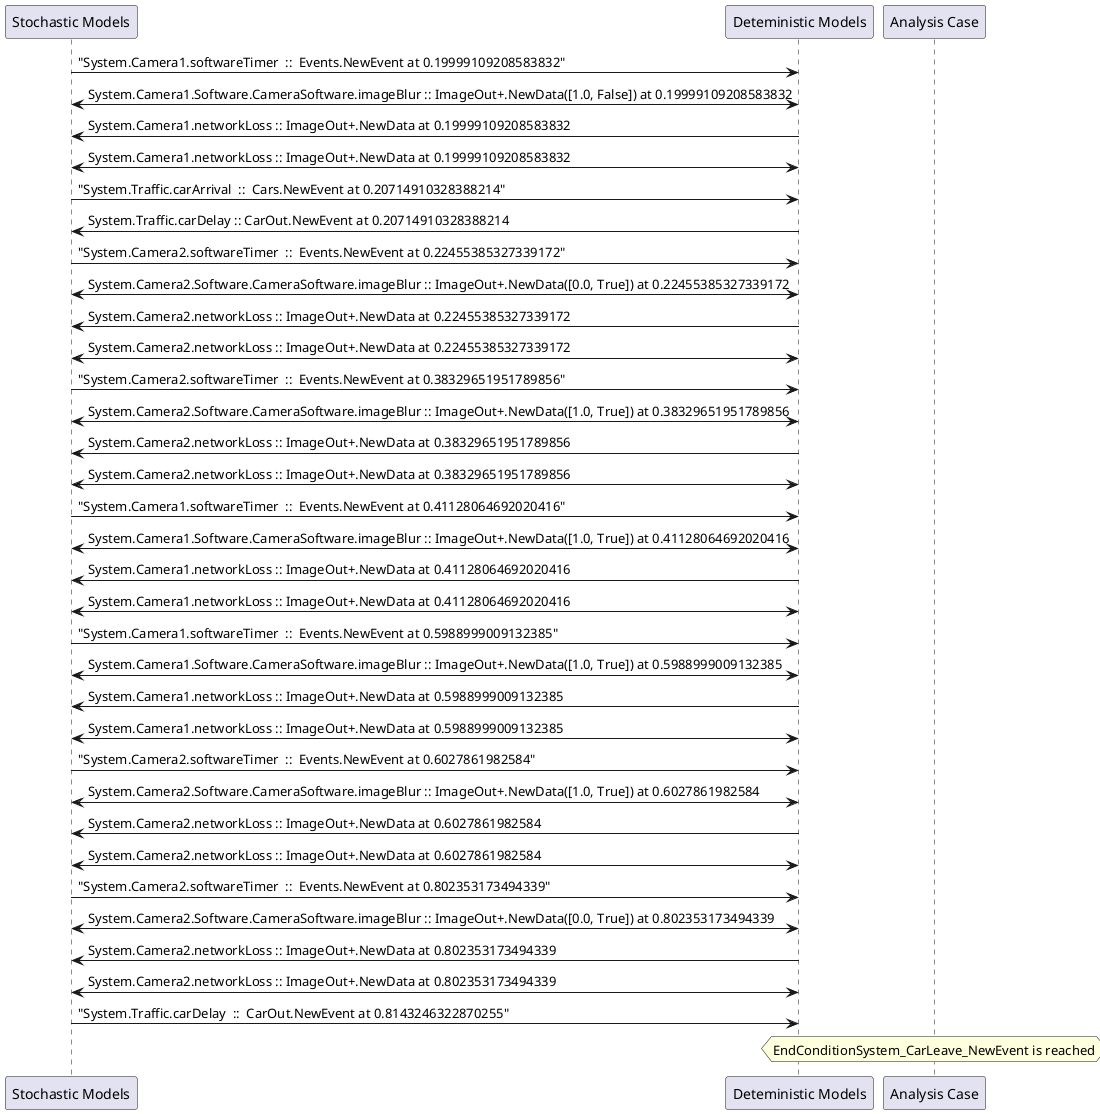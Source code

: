 
	@startuml
	participant "Stochastic Models" as stochmodel
	participant "Deteministic Models" as detmodel
	participant "Analysis Case" as analysis
	{35208_stop} stochmodel -> detmodel : "System.Camera1.softwareTimer  ::  Events.NewEvent at 0.19999109208583832"
detmodel <-> stochmodel : System.Camera1.Software.CameraSoftware.imageBlur :: ImageOut+.NewData([1.0, False]) at 0.19999109208583832
detmodel -> stochmodel : System.Camera1.networkLoss :: ImageOut+.NewData at 0.19999109208583832
detmodel <-> stochmodel : System.Camera1.networkLoss :: ImageOut+.NewData at 0.19999109208583832
{35239_stop} stochmodel -> detmodel : "System.Traffic.carArrival  ::  Cars.NewEvent at 0.20714910328388214"
{35244_start} detmodel -> stochmodel : System.Traffic.carDelay :: CarOut.NewEvent at 0.20714910328388214
{35224_stop} stochmodel -> detmodel : "System.Camera2.softwareTimer  ::  Events.NewEvent at 0.22455385327339172"
detmodel <-> stochmodel : System.Camera2.Software.CameraSoftware.imageBlur :: ImageOut+.NewData([0.0, True]) at 0.22455385327339172
detmodel -> stochmodel : System.Camera2.networkLoss :: ImageOut+.NewData at 0.22455385327339172
detmodel <-> stochmodel : System.Camera2.networkLoss :: ImageOut+.NewData at 0.22455385327339172
{35225_stop} stochmodel -> detmodel : "System.Camera2.softwareTimer  ::  Events.NewEvent at 0.38329651951789856"
detmodel <-> stochmodel : System.Camera2.Software.CameraSoftware.imageBlur :: ImageOut+.NewData([1.0, True]) at 0.38329651951789856
detmodel -> stochmodel : System.Camera2.networkLoss :: ImageOut+.NewData at 0.38329651951789856
detmodel <-> stochmodel : System.Camera2.networkLoss :: ImageOut+.NewData at 0.38329651951789856
{35209_stop} stochmodel -> detmodel : "System.Camera1.softwareTimer  ::  Events.NewEvent at 0.41128064692020416"
detmodel <-> stochmodel : System.Camera1.Software.CameraSoftware.imageBlur :: ImageOut+.NewData([1.0, True]) at 0.41128064692020416
detmodel -> stochmodel : System.Camera1.networkLoss :: ImageOut+.NewData at 0.41128064692020416
detmodel <-> stochmodel : System.Camera1.networkLoss :: ImageOut+.NewData at 0.41128064692020416
{35210_stop} stochmodel -> detmodel : "System.Camera1.softwareTimer  ::  Events.NewEvent at 0.5988999009132385"
detmodel <-> stochmodel : System.Camera1.Software.CameraSoftware.imageBlur :: ImageOut+.NewData([1.0, True]) at 0.5988999009132385
detmodel -> stochmodel : System.Camera1.networkLoss :: ImageOut+.NewData at 0.5988999009132385
detmodel <-> stochmodel : System.Camera1.networkLoss :: ImageOut+.NewData at 0.5988999009132385
{35226_stop} stochmodel -> detmodel : "System.Camera2.softwareTimer  ::  Events.NewEvent at 0.6027861982584"
detmodel <-> stochmodel : System.Camera2.Software.CameraSoftware.imageBlur :: ImageOut+.NewData([1.0, True]) at 0.6027861982584
detmodel -> stochmodel : System.Camera2.networkLoss :: ImageOut+.NewData at 0.6027861982584
detmodel <-> stochmodel : System.Camera2.networkLoss :: ImageOut+.NewData at 0.6027861982584
{35227_stop} stochmodel -> detmodel : "System.Camera2.softwareTimer  ::  Events.NewEvent at 0.802353173494339"
detmodel <-> stochmodel : System.Camera2.Software.CameraSoftware.imageBlur :: ImageOut+.NewData([0.0, True]) at 0.802353173494339
detmodel -> stochmodel : System.Camera2.networkLoss :: ImageOut+.NewData at 0.802353173494339
detmodel <-> stochmodel : System.Camera2.networkLoss :: ImageOut+.NewData at 0.802353173494339
{35244_stop} stochmodel -> detmodel : "System.Traffic.carDelay  ::  CarOut.NewEvent at 0.8143246322870255"
{35244_start} <-> {35244_stop} : delay
hnote over analysis 
EndConditionSystem_CarLeave_NewEvent is reached
endnote
@enduml